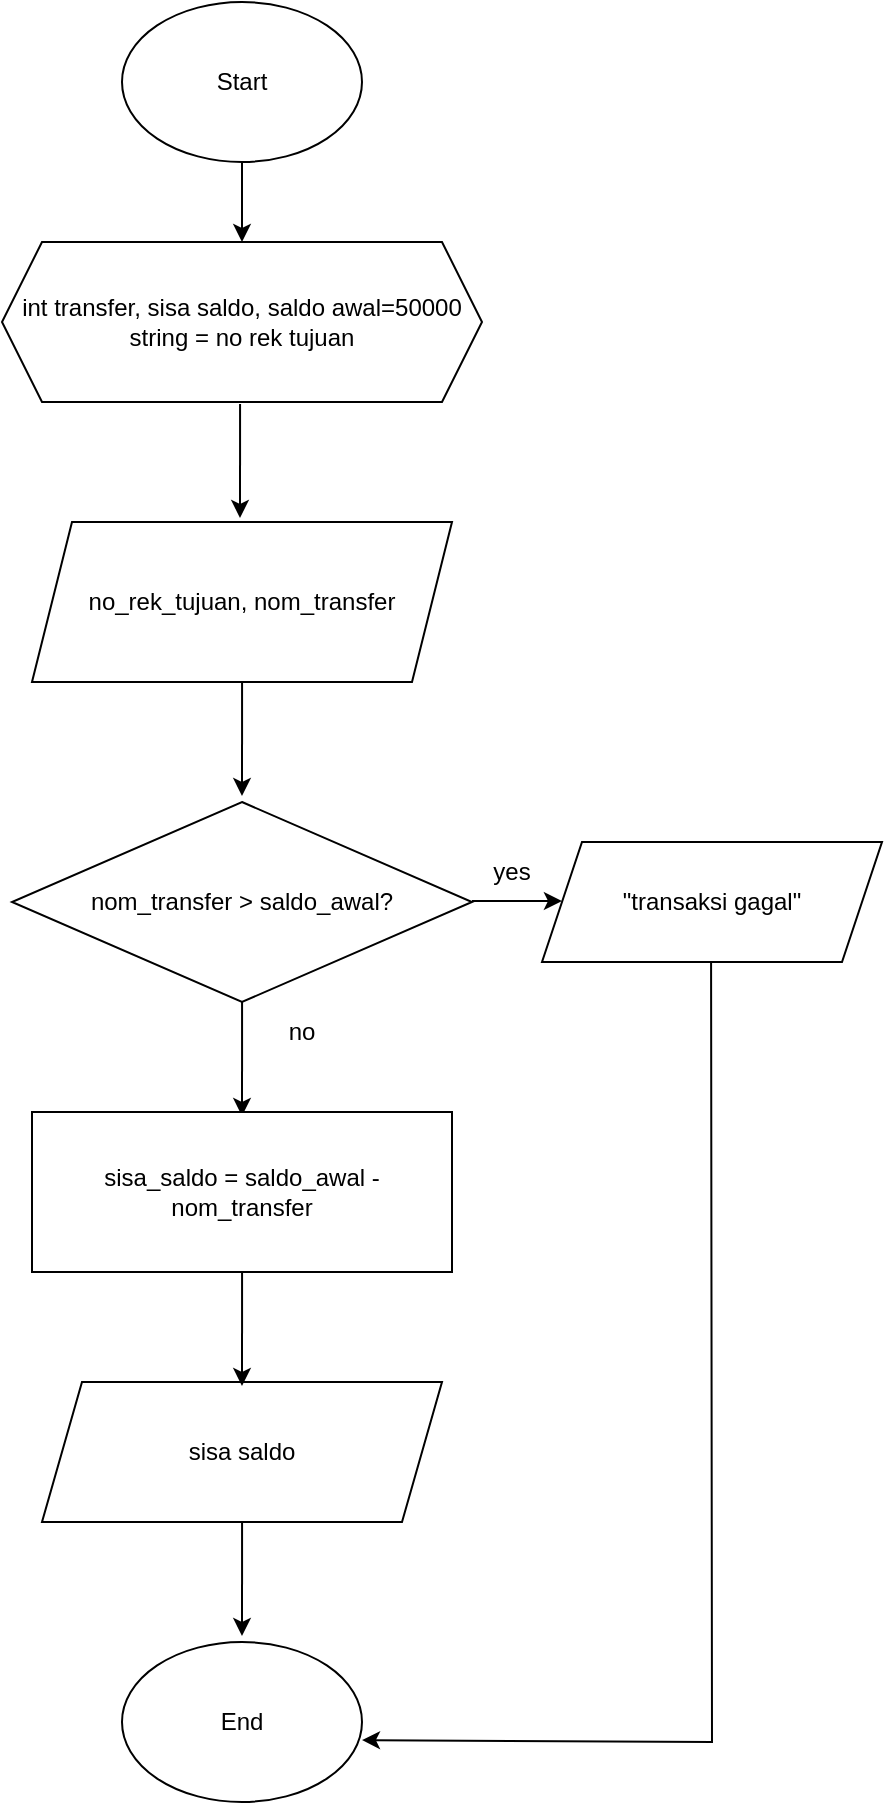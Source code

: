 <mxfile version="21.7.5" type="device">
  <diagram id="C5RBs43oDa-KdzZeNtuy" name="Page-1">
    <mxGraphModel dx="1120" dy="532" grid="1" gridSize="10" guides="1" tooltips="1" connect="1" arrows="1" fold="1" page="1" pageScale="1" pageWidth="827" pageHeight="1169" math="0" shadow="0">
      <root>
        <mxCell id="WIyWlLk6GJQsqaUBKTNV-0" />
        <mxCell id="WIyWlLk6GJQsqaUBKTNV-1" parent="WIyWlLk6GJQsqaUBKTNV-0" />
        <mxCell id="VvpFFNkDgBkhuqTHDzMj-0" value="Start" style="ellipse;whiteSpace=wrap;html=1;" vertex="1" parent="WIyWlLk6GJQsqaUBKTNV-1">
          <mxGeometry x="180" y="30" width="120" height="80" as="geometry" />
        </mxCell>
        <mxCell id="VvpFFNkDgBkhuqTHDzMj-1" value="" style="endArrow=classic;html=1;rounded=0;exitX=0.5;exitY=1;exitDx=0;exitDy=0;" edge="1" parent="WIyWlLk6GJQsqaUBKTNV-1" source="VvpFFNkDgBkhuqTHDzMj-0">
          <mxGeometry width="50" height="50" relative="1" as="geometry">
            <mxPoint x="230" y="130" as="sourcePoint" />
            <mxPoint x="240" y="150" as="targetPoint" />
          </mxGeometry>
        </mxCell>
        <mxCell id="VvpFFNkDgBkhuqTHDzMj-2" value="int transfer, sisa saldo, saldo awal=50000&lt;br&gt;string = no rek tujuan" style="shape=hexagon;perimeter=hexagonPerimeter2;whiteSpace=wrap;html=1;fixedSize=1;" vertex="1" parent="WIyWlLk6GJQsqaUBKTNV-1">
          <mxGeometry x="120" y="150" width="240" height="80" as="geometry" />
        </mxCell>
        <mxCell id="VvpFFNkDgBkhuqTHDzMj-3" value="" style="endArrow=classic;html=1;rounded=0;exitX=0.471;exitY=1.038;exitDx=0;exitDy=0;exitPerimeter=0;" edge="1" parent="WIyWlLk6GJQsqaUBKTNV-1">
          <mxGeometry width="50" height="50" relative="1" as="geometry">
            <mxPoint x="239.04" y="231.04" as="sourcePoint" />
            <mxPoint x="239" y="288" as="targetPoint" />
          </mxGeometry>
        </mxCell>
        <mxCell id="VvpFFNkDgBkhuqTHDzMj-4" value="no_rek_tujuan, nom_transfer" style="shape=parallelogram;perimeter=parallelogramPerimeter;whiteSpace=wrap;html=1;fixedSize=1;" vertex="1" parent="WIyWlLk6GJQsqaUBKTNV-1">
          <mxGeometry x="135" y="290" width="210" height="80" as="geometry" />
        </mxCell>
        <mxCell id="VvpFFNkDgBkhuqTHDzMj-5" value="" style="endArrow=classic;html=1;rounded=0;exitX=0.471;exitY=1.038;exitDx=0;exitDy=0;exitPerimeter=0;" edge="1" parent="WIyWlLk6GJQsqaUBKTNV-1">
          <mxGeometry width="50" height="50" relative="1" as="geometry">
            <mxPoint x="240.04" y="370" as="sourcePoint" />
            <mxPoint x="240" y="426.96" as="targetPoint" />
          </mxGeometry>
        </mxCell>
        <mxCell id="VvpFFNkDgBkhuqTHDzMj-7" value="nom_transfer &amp;gt; saldo_awal?" style="rhombus;whiteSpace=wrap;html=1;" vertex="1" parent="WIyWlLk6GJQsqaUBKTNV-1">
          <mxGeometry x="125" y="430" width="230" height="100" as="geometry" />
        </mxCell>
        <mxCell id="VvpFFNkDgBkhuqTHDzMj-8" value="" style="endArrow=classic;html=1;rounded=0;exitX=0.471;exitY=1.038;exitDx=0;exitDy=0;exitPerimeter=0;" edge="1" parent="WIyWlLk6GJQsqaUBKTNV-1">
          <mxGeometry width="50" height="50" relative="1" as="geometry">
            <mxPoint x="240.04" y="530" as="sourcePoint" />
            <mxPoint x="240" y="586.96" as="targetPoint" />
          </mxGeometry>
        </mxCell>
        <mxCell id="VvpFFNkDgBkhuqTHDzMj-9" value="" style="endArrow=classic;html=1;rounded=0;exitX=0.471;exitY=1.038;exitDx=0;exitDy=0;exitPerimeter=0;" edge="1" parent="WIyWlLk6GJQsqaUBKTNV-1">
          <mxGeometry width="50" height="50" relative="1" as="geometry">
            <mxPoint x="355.0" y="479.54" as="sourcePoint" />
            <mxPoint x="399.96" y="479.5" as="targetPoint" />
          </mxGeometry>
        </mxCell>
        <mxCell id="VvpFFNkDgBkhuqTHDzMj-10" value="&quot;transaksi gagal&quot;" style="shape=parallelogram;perimeter=parallelogramPerimeter;whiteSpace=wrap;html=1;fixedSize=1;" vertex="1" parent="WIyWlLk6GJQsqaUBKTNV-1">
          <mxGeometry x="390" y="450" width="170" height="60" as="geometry" />
        </mxCell>
        <mxCell id="VvpFFNkDgBkhuqTHDzMj-11" value="yes" style="text;html=1;strokeColor=none;fillColor=none;align=center;verticalAlign=middle;whiteSpace=wrap;rounded=0;" vertex="1" parent="WIyWlLk6GJQsqaUBKTNV-1">
          <mxGeometry x="345" y="450" width="60" height="30" as="geometry" />
        </mxCell>
        <mxCell id="VvpFFNkDgBkhuqTHDzMj-12" value="no" style="text;html=1;strokeColor=none;fillColor=none;align=center;verticalAlign=middle;whiteSpace=wrap;rounded=0;" vertex="1" parent="WIyWlLk6GJQsqaUBKTNV-1">
          <mxGeometry x="240" y="530" width="60" height="30" as="geometry" />
        </mxCell>
        <mxCell id="VvpFFNkDgBkhuqTHDzMj-13" value="" style="endArrow=classic;html=1;rounded=0;exitX=0.471;exitY=1.038;exitDx=0;exitDy=0;exitPerimeter=0;entryX=1;entryY=0.613;entryDx=0;entryDy=0;entryPerimeter=0;" edge="1" parent="WIyWlLk6GJQsqaUBKTNV-1" target="VvpFFNkDgBkhuqTHDzMj-19">
          <mxGeometry width="50" height="50" relative="1" as="geometry">
            <mxPoint x="474.54" y="510.0" as="sourcePoint" />
            <mxPoint x="474.5" y="566.96" as="targetPoint" />
            <Array as="points">
              <mxPoint x="475" y="900" />
            </Array>
          </mxGeometry>
        </mxCell>
        <mxCell id="VvpFFNkDgBkhuqTHDzMj-15" value="sisa_saldo = saldo_awal - nom_transfer" style="rounded=0;whiteSpace=wrap;html=1;" vertex="1" parent="WIyWlLk6GJQsqaUBKTNV-1">
          <mxGeometry x="135" y="585" width="210" height="80" as="geometry" />
        </mxCell>
        <mxCell id="VvpFFNkDgBkhuqTHDzMj-16" value="sisa saldo" style="shape=parallelogram;perimeter=parallelogramPerimeter;whiteSpace=wrap;html=1;fixedSize=1;" vertex="1" parent="WIyWlLk6GJQsqaUBKTNV-1">
          <mxGeometry x="140" y="720" width="200" height="70" as="geometry" />
        </mxCell>
        <mxCell id="VvpFFNkDgBkhuqTHDzMj-17" value="" style="endArrow=classic;html=1;rounded=0;exitX=0.471;exitY=1.038;exitDx=0;exitDy=0;exitPerimeter=0;" edge="1" parent="WIyWlLk6GJQsqaUBKTNV-1">
          <mxGeometry width="50" height="50" relative="1" as="geometry">
            <mxPoint x="240.04" y="665" as="sourcePoint" />
            <mxPoint x="240" y="721.96" as="targetPoint" />
          </mxGeometry>
        </mxCell>
        <mxCell id="VvpFFNkDgBkhuqTHDzMj-18" value="" style="endArrow=classic;html=1;rounded=0;exitX=0.471;exitY=1.038;exitDx=0;exitDy=0;exitPerimeter=0;" edge="1" parent="WIyWlLk6GJQsqaUBKTNV-1">
          <mxGeometry width="50" height="50" relative="1" as="geometry">
            <mxPoint x="240.04" y="790" as="sourcePoint" />
            <mxPoint x="240" y="846.96" as="targetPoint" />
          </mxGeometry>
        </mxCell>
        <mxCell id="VvpFFNkDgBkhuqTHDzMj-19" value="End" style="ellipse;whiteSpace=wrap;html=1;" vertex="1" parent="WIyWlLk6GJQsqaUBKTNV-1">
          <mxGeometry x="180" y="850" width="120" height="80" as="geometry" />
        </mxCell>
      </root>
    </mxGraphModel>
  </diagram>
</mxfile>

